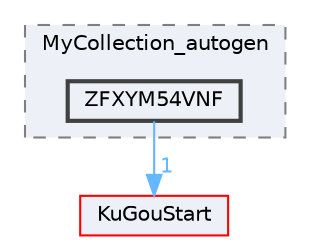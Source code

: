 digraph "ZFXYM54VNF"
{
 // LATEX_PDF_SIZE
  bgcolor="transparent";
  edge [fontname=Helvetica,fontsize=10,labelfontname=Helvetica,labelfontsize=10];
  node [fontname=Helvetica,fontsize=10,shape=box,height=0.2,width=0.4];
  compound=true
  subgraph clusterdir_9df1af6f5faef66ca89c7be493e3c61d {
    graph [ bgcolor="#edf0f7", pencolor="grey50", label="MyCollection_autogen", fontname=Helvetica,fontsize=10 style="filled,dashed", URL="dir_9df1af6f5faef66ca89c7be493e3c61d.html",tooltip=""]
  dir_495245321c3a1bcd9d7598fe60c54eb3 [label="ZFXYM54VNF", fillcolor="#edf0f7", color="grey25", style="filled,bold", URL="dir_495245321c3a1bcd9d7598fe60c54eb3.html",tooltip=""];
  }
  dir_e60601b218beddc6af0778ac41ea9cb2 [label="KuGouStart", fillcolor="#edf0f7", color="red", style="filled", URL="dir_e60601b218beddc6af0778ac41ea9cb2.html",tooltip=""];
  dir_495245321c3a1bcd9d7598fe60c54eb3->dir_e60601b218beddc6af0778ac41ea9cb2 [headlabel="1", labeldistance=1.5 headhref="dir_000380_000172.html" href="dir_000380_000172.html" color="steelblue1" fontcolor="steelblue1"];
}
